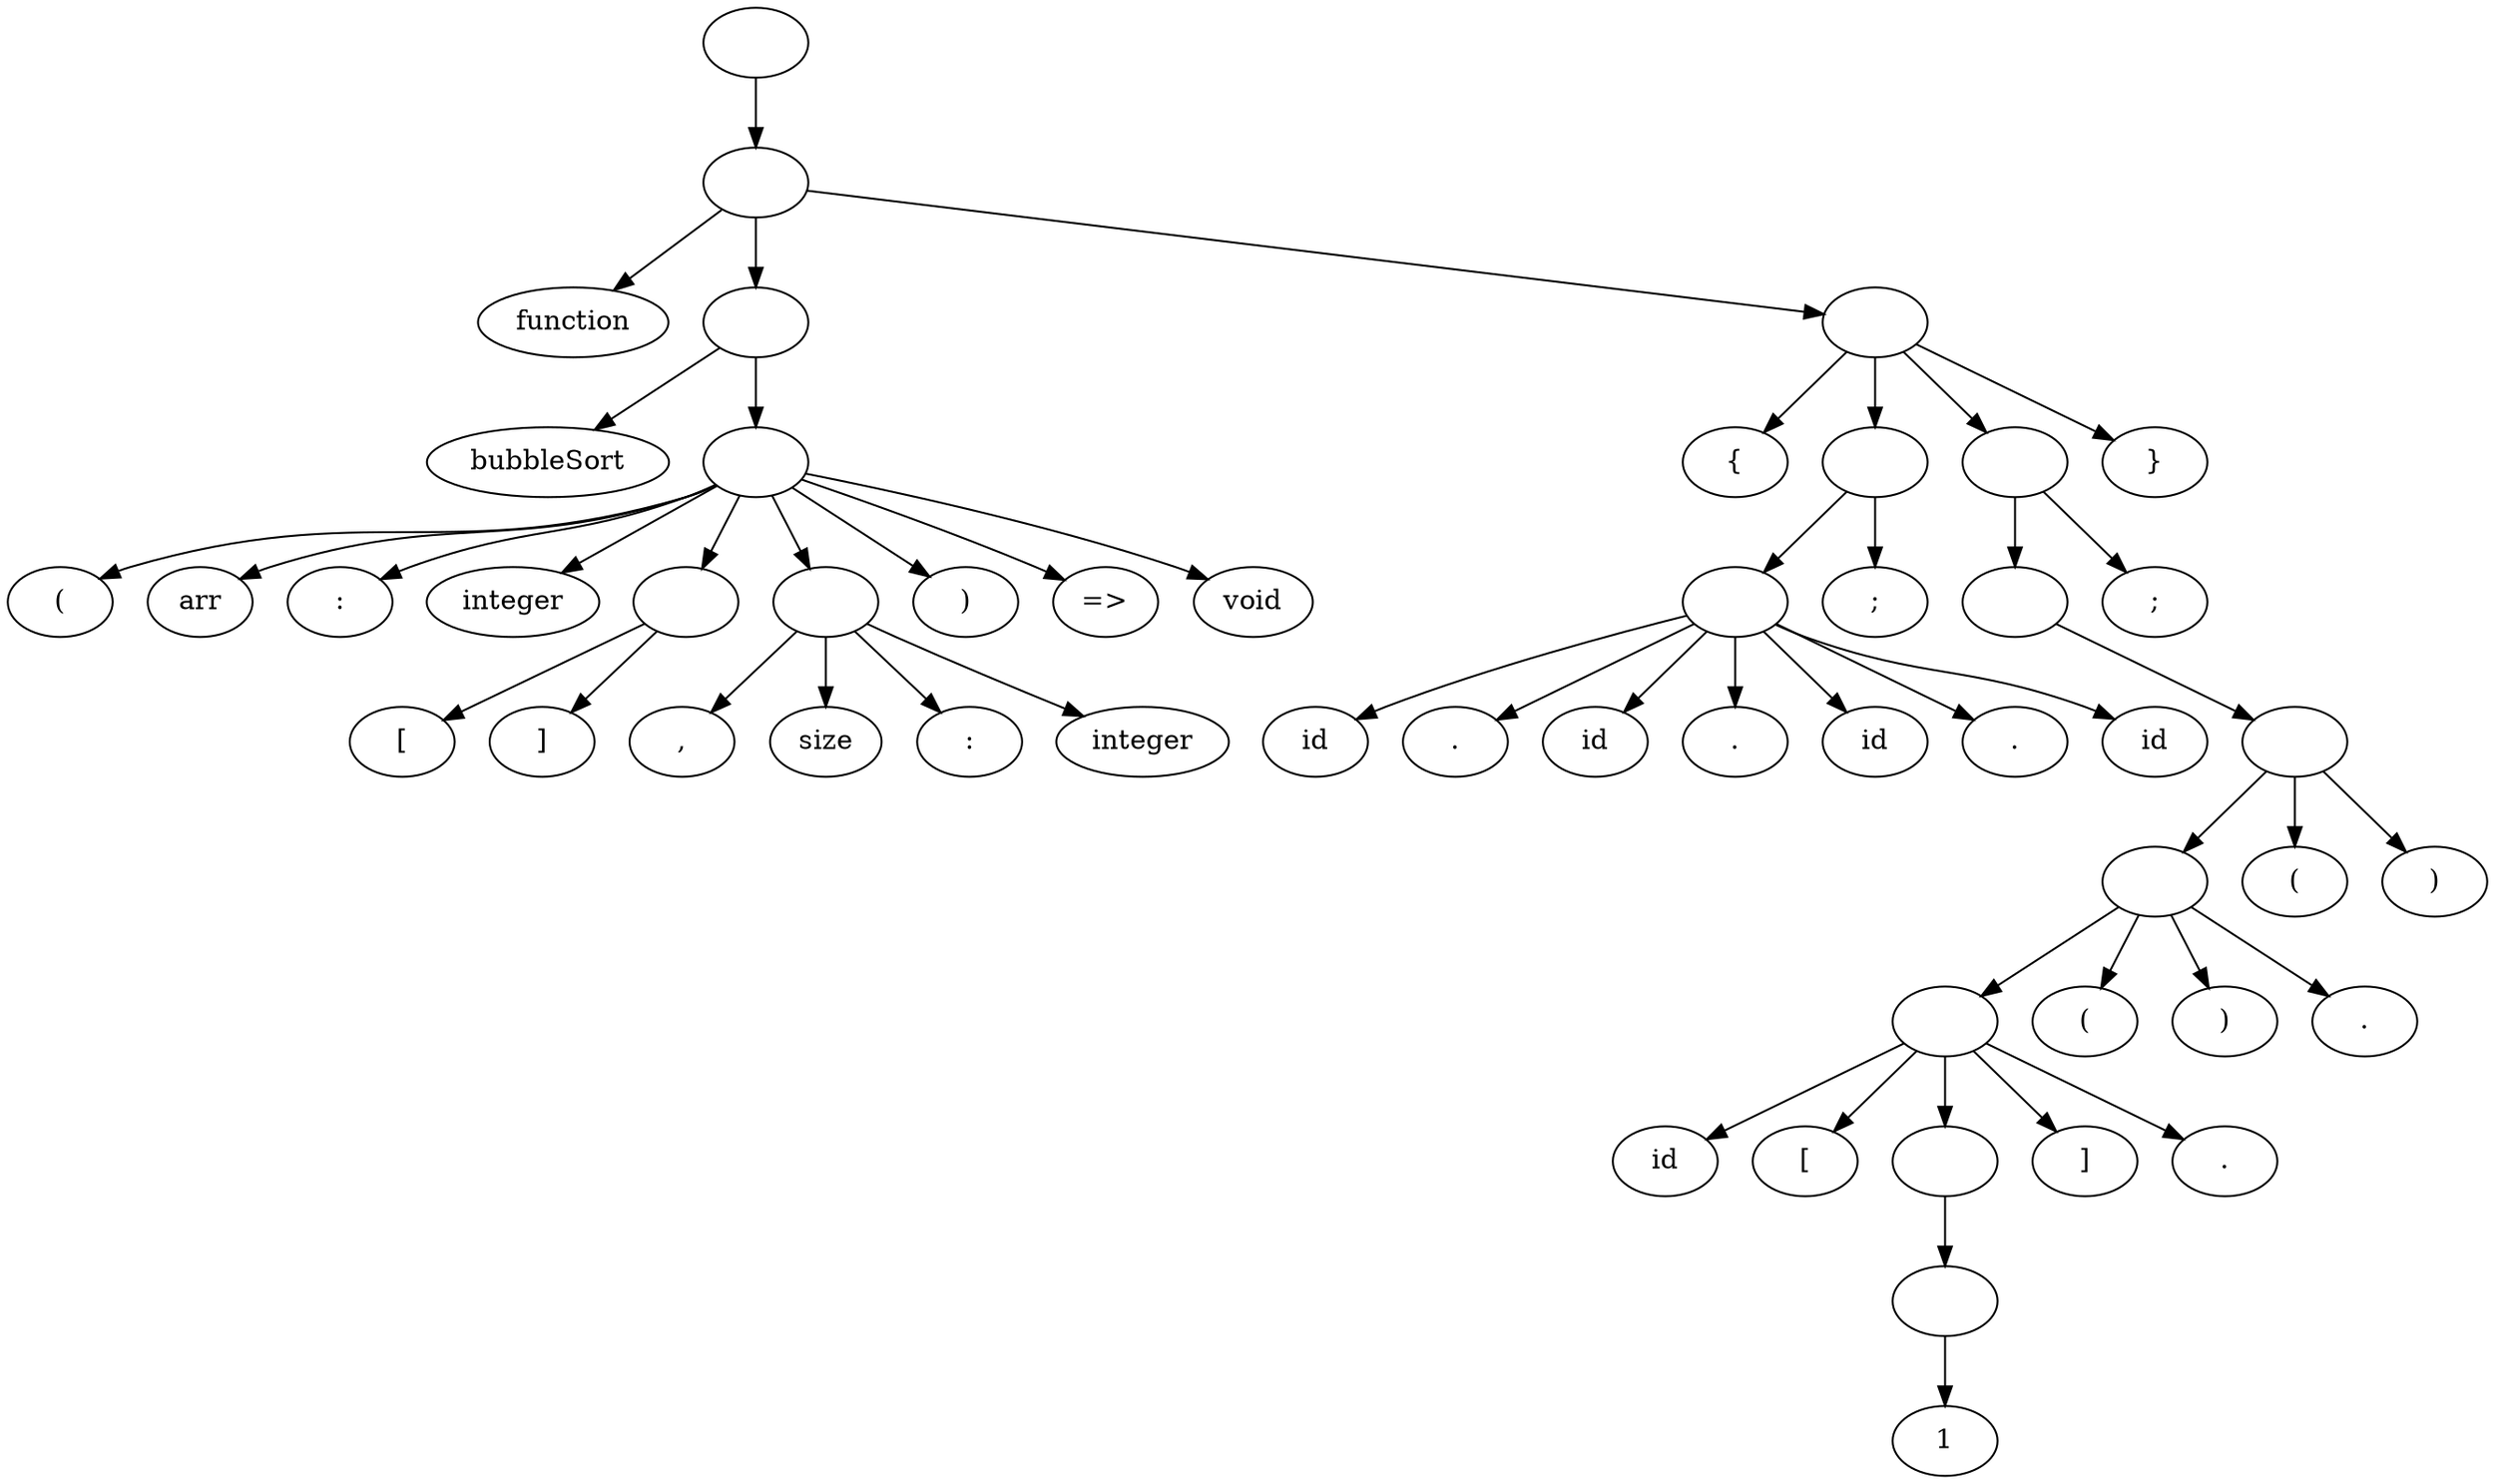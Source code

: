 digraph AST {
node22799085 [label=""]
node22799085 -> node3865173
node3865173 [label=""]
node3865173 -> node34786562
node34786562 [label="function"]
node3865173 -> node44643603
node44643603 [label=""]
node44643603 -> node66248115
node66248115 [label="bubbleSort"]
node44643603 -> node59362130
node59362130 [label=""]
node59362130 -> node64497130
node64497130 [label="("]
node59362130 -> node43603258
node43603258 [label="arr"]
node59362130 -> node56885004
node56885004 [label=":"]
node59362130 -> node42202994
node42202994 [label="integer"]
node59362130 -> node44282627
node44282627 [label=""]
node44282627 -> node62999330
node62999330 [label="["]
node44282627 -> node30123063
node30123063 [label="]"]
node59362130 -> node2672115
node2672115 [label=""]
node2672115 -> node24049039
node24049039 [label=","]
node2672115 -> node15114764
node15114764 [label="size"]
node2672115 -> node1815156
node1815156 [label=":"]
node2672115 -> node16336406
node16336406 [label="integer"]
node59362130 -> node12809933
node12809933 [label=")"]
node59362130 -> node48180537
node48180537 [label="=>"]
node59362130 -> node30971651
node30971651 [label="void"]
node3865173 -> node10309404
node10309404 [label=""]
node10309404 -> node25675773
node25675773 [label="{"]
node10309404 -> node29755367
node29755367 [label=""]
node29755367 -> node66471715
node66471715 [label=""]
node66471715 -> node61374531
node61374531 [label="id"]
node66471715 -> node15499871
node15499871 [label="."]
node66471715 -> node5281111
node5281111 [label="id"]
node66471715 -> node47530006
node47530006 [label="."]
node66471715 -> node25116876
node25116876 [label="id"]
node66471715 -> node24725298
node24725298 [label="."]
node66471715 -> node21201098
node21201098 [label="id"]
node29755367 -> node56592155
node56592155 [label=";"]
node10309404 -> node39567352
node39567352 [label=""]
node39567352 -> node20561848
node20561848 [label=""]
node20561848 -> node50838910
node50838910 [label=""]
node50838910 -> node54897010
node54897010 [label=""]
node54897010 -> node24311045
node24311045 [label=""]
node24311045 -> node17472816
node17472816 [label="id"]
node24311045 -> node23037620
node23037620 [label="["]
node24311045 -> node6011995
node6011995 [label=""]
node6011995 -> node54107956
node54107956 [label=""]
node54107956 -> node17209562
node17209562 [label="1"]
node24311045 -> node20668333
node20668333 [label="]"]
node24311045 -> node51797270
node51797270 [label="."]
node54897010 -> node63522246
node63522246 [label="("]
node54897010 -> node34829302
node34829302 [label=")"]
node54897010 -> node45028263
node45028263 [label="."]
node50838910 -> node2601186
node2601186 [label="("]
node50838910 -> node23410681
node23410681 [label=")"]
node39567352 -> node9369539
node9369539 [label=";"]
node10309404 -> node17216995
node17216995 [label="}"]
}
